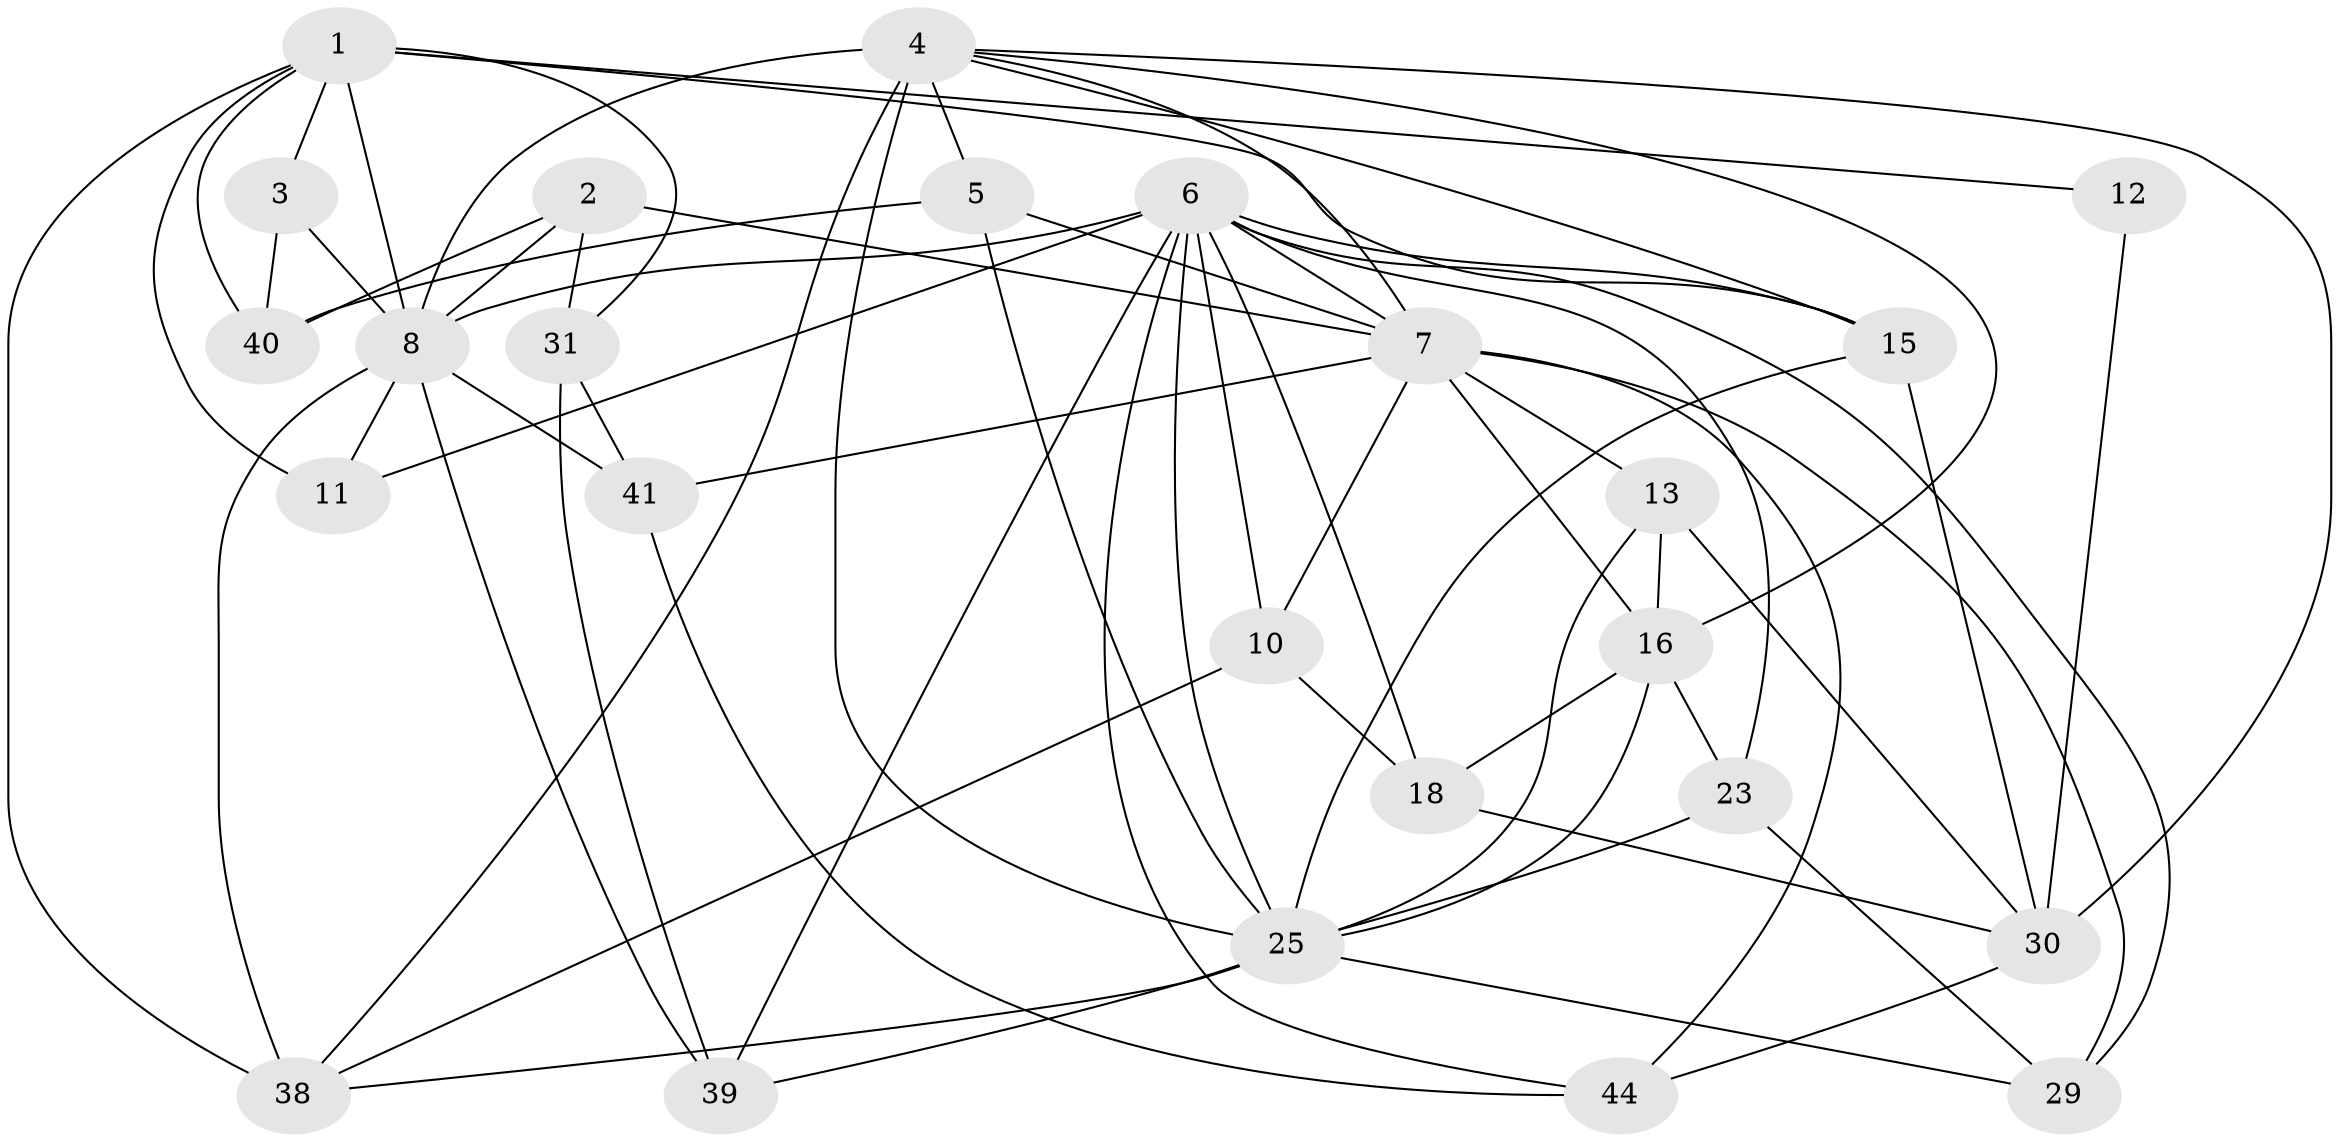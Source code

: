 // original degree distribution, {4: 1.0}
// Generated by graph-tools (version 1.1) at 2025/16/03/09/25 04:16:37]
// undirected, 25 vertices, 67 edges
graph export_dot {
graph [start="1"]
  node [color=gray90,style=filled];
  1 [super="+46+21+35"];
  2;
  3;
  4 [super="+14+20"];
  5;
  6 [super="+17+22"];
  7 [super="+19+37+24"];
  8 [super="+32+28+9"];
  10;
  11;
  12;
  13;
  15 [super="+48"];
  16 [super="+49"];
  18;
  23;
  25 [super="+27+26"];
  29;
  30 [super="+42"];
  31;
  38 [super="+50"];
  39;
  40;
  41;
  44;
  1 -- 12 [weight=3];
  1 -- 11 [weight=2];
  1 -- 38 [weight=2];
  1 -- 3 [weight=2];
  1 -- 15 [weight=2];
  1 -- 8;
  1 -- 40;
  1 -- 31;
  2 -- 40;
  2 -- 31;
  2 -- 8;
  2 -- 7;
  3 -- 40;
  3 -- 8;
  4 -- 5;
  4 -- 16;
  4 -- 25;
  4 -- 30;
  4 -- 38;
  4 -- 7;
  4 -- 15;
  4 -- 8 [weight=3];
  5 -- 40;
  5 -- 7;
  5 -- 25;
  6 -- 29;
  6 -- 18;
  6 -- 7;
  6 -- 39;
  6 -- 10;
  6 -- 44;
  6 -- 8 [weight=2];
  6 -- 25;
  6 -- 11;
  6 -- 23;
  6 -- 15;
  7 -- 10;
  7 -- 41;
  7 -- 13;
  7 -- 29;
  7 -- 44;
  7 -- 16;
  8 -- 39;
  8 -- 11;
  8 -- 41;
  8 -- 38;
  10 -- 38;
  10 -- 18;
  12 -- 30;
  13 -- 30;
  13 -- 16;
  13 -- 25;
  15 -- 25;
  15 -- 30;
  16 -- 18;
  16 -- 23;
  16 -- 25;
  18 -- 30;
  23 -- 29;
  23 -- 25;
  25 -- 39;
  25 -- 38;
  25 -- 29;
  30 -- 44;
  31 -- 41;
  31 -- 39;
  41 -- 44;
}
